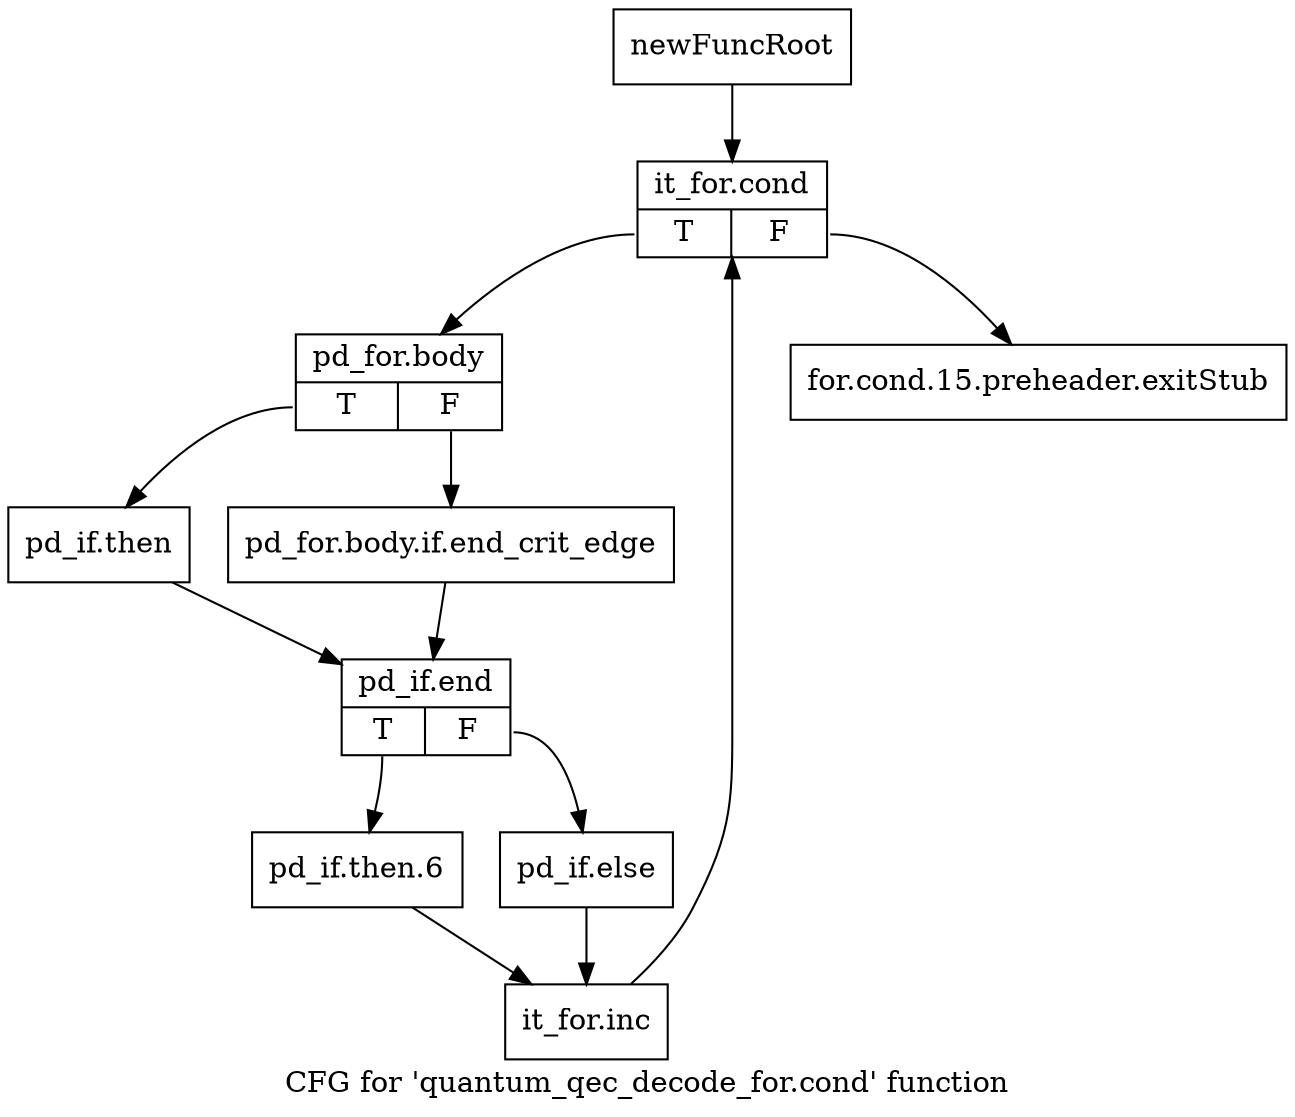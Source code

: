 digraph "CFG for 'quantum_qec_decode_for.cond' function" {
	label="CFG for 'quantum_qec_decode_for.cond' function";

	Node0x16e4540 [shape=record,label="{newFuncRoot}"];
	Node0x16e4540 -> Node0x16e45e0;
	Node0x16e4590 [shape=record,label="{for.cond.15.preheader.exitStub}"];
	Node0x16e45e0 [shape=record,label="{it_for.cond|{<s0>T|<s1>F}}"];
	Node0x16e45e0:s0 -> Node0x16e4630;
	Node0x16e45e0:s1 -> Node0x16e4590;
	Node0x16e4630 [shape=record,label="{pd_for.body|{<s0>T|<s1>F}}"];
	Node0x16e4630:s0 -> Node0x16e46d0;
	Node0x16e4630:s1 -> Node0x16e4680;
	Node0x16e4680 [shape=record,label="{pd_for.body.if.end_crit_edge}"];
	Node0x16e4680 -> Node0x16e4720;
	Node0x16e46d0 [shape=record,label="{pd_if.then}"];
	Node0x16e46d0 -> Node0x16e4720;
	Node0x16e4720 [shape=record,label="{pd_if.end|{<s0>T|<s1>F}}"];
	Node0x16e4720:s0 -> Node0x16e47c0;
	Node0x16e4720:s1 -> Node0x16e4770;
	Node0x16e4770 [shape=record,label="{pd_if.else}"];
	Node0x16e4770 -> Node0x16e4810;
	Node0x16e47c0 [shape=record,label="{pd_if.then.6}"];
	Node0x16e47c0 -> Node0x16e4810;
	Node0x16e4810 [shape=record,label="{it_for.inc}"];
	Node0x16e4810 -> Node0x16e45e0;
}
